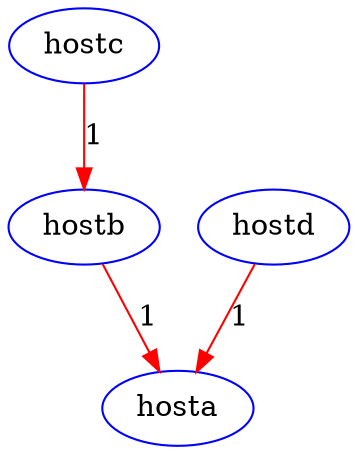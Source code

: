 digraph G {
	"hostc"->"hostb"[ color=red, label=1 ];
	"hostd"->"hosta"[ color=red, label=1 ];
	"hostb"->"hosta"[ color=red, label=1 ];
	"hosta" [ color=blue ];
	"hostb" [ color=blue ];
	"hostc" [ color=blue ];
	"hostd" [ color=blue ];

}

